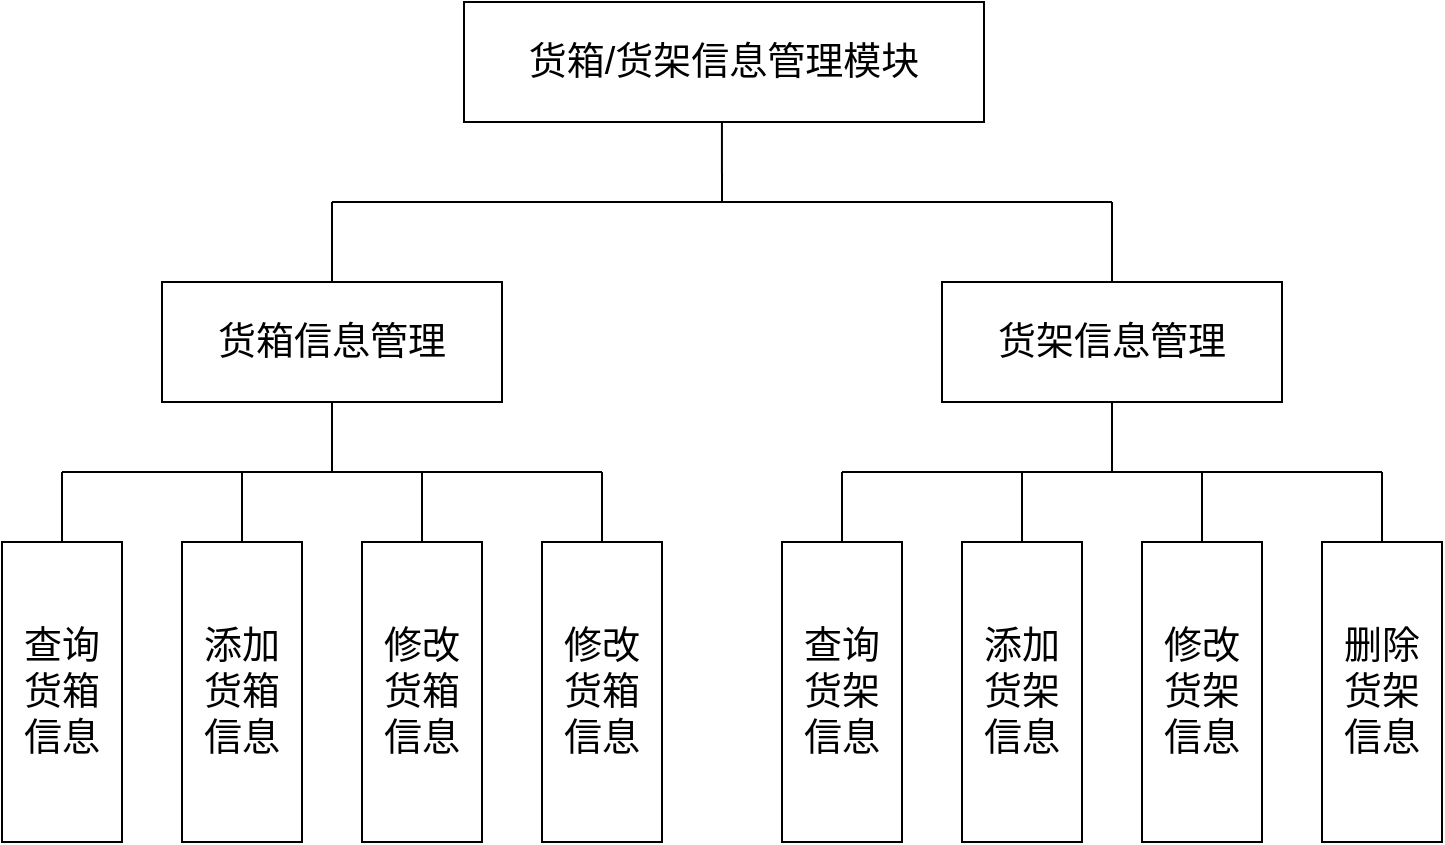 <mxfile version="12.9.0" type="github"><diagram id="VysLN12CXZ9GEXbmxgV9" name="第 1 页"><mxGraphModel dx="1422" dy="747" grid="1" gridSize="10" guides="1" tooltips="1" connect="1" arrows="1" fold="1" page="1" pageScale="1" pageWidth="827" pageHeight="1169" math="0" shadow="0"><root><mxCell id="0"/><mxCell id="1" parent="0"/><mxCell id="_b0gw2F4YtaR68HjLUhR-1" value="货箱/货架信息管理模块" style="rounded=0;whiteSpace=wrap;html=1;align=center;fontSize=19;" vertex="1" parent="1"><mxGeometry x="291" y="60" width="260" height="60" as="geometry"/></mxCell><mxCell id="_b0gw2F4YtaR68HjLUhR-2" value="货箱信息管理" style="rounded=0;whiteSpace=wrap;html=1;align=center;fontSize=19;" vertex="1" parent="1"><mxGeometry x="140" y="200" width="170" height="60" as="geometry"/></mxCell><mxCell id="_b0gw2F4YtaR68HjLUhR-4" value="货架信息管理" style="rounded=0;whiteSpace=wrap;html=1;align=center;fontSize=19;" vertex="1" parent="1"><mxGeometry x="530" y="200" width="170" height="60" as="geometry"/></mxCell><mxCell id="_b0gw2F4YtaR68HjLUhR-5" value="查询&lt;br&gt;货箱&lt;br&gt;信息" style="rounded=0;whiteSpace=wrap;html=1;fontSize=19;align=center;" vertex="1" parent="1"><mxGeometry x="60" y="330" width="60" height="150" as="geometry"/></mxCell><mxCell id="_b0gw2F4YtaR68HjLUhR-6" value="添加&lt;br&gt;货箱&lt;br&gt;信息" style="rounded=0;whiteSpace=wrap;html=1;fontSize=19;align=center;" vertex="1" parent="1"><mxGeometry x="150" y="330" width="60" height="150" as="geometry"/></mxCell><mxCell id="_b0gw2F4YtaR68HjLUhR-7" value="修改&lt;br&gt;货箱&lt;br&gt;信息" style="rounded=0;whiteSpace=wrap;html=1;fontSize=19;align=center;" vertex="1" parent="1"><mxGeometry x="240" y="330" width="60" height="150" as="geometry"/></mxCell><mxCell id="_b0gw2F4YtaR68HjLUhR-8" value="修改&lt;br&gt;货箱&lt;br&gt;信息" style="rounded=0;whiteSpace=wrap;html=1;fontSize=19;align=center;" vertex="1" parent="1"><mxGeometry x="330" y="330" width="60" height="150" as="geometry"/></mxCell><mxCell id="_b0gw2F4YtaR68HjLUhR-9" value="查询&lt;br&gt;货架&lt;br&gt;信息" style="rounded=0;whiteSpace=wrap;html=1;fontSize=19;align=center;" vertex="1" parent="1"><mxGeometry x="450" y="330" width="60" height="150" as="geometry"/></mxCell><mxCell id="_b0gw2F4YtaR68HjLUhR-10" value="添加&lt;br&gt;货架&lt;br&gt;信息" style="rounded=0;whiteSpace=wrap;html=1;fontSize=19;align=center;" vertex="1" parent="1"><mxGeometry x="540" y="330" width="60" height="150" as="geometry"/></mxCell><mxCell id="_b0gw2F4YtaR68HjLUhR-11" value="修改&lt;br&gt;货架&lt;br&gt;信息" style="rounded=0;whiteSpace=wrap;html=1;fontSize=19;align=center;" vertex="1" parent="1"><mxGeometry x="630" y="330" width="60" height="150" as="geometry"/></mxCell><mxCell id="_b0gw2F4YtaR68HjLUhR-12" value="删除&lt;br&gt;货架&lt;br&gt;信息" style="rounded=0;whiteSpace=wrap;html=1;fontSize=19;align=center;" vertex="1" parent="1"><mxGeometry x="720" y="330" width="60" height="150" as="geometry"/></mxCell><mxCell id="_b0gw2F4YtaR68HjLUhR-16" value="" style="endArrow=none;html=1;fontSize=19;entryX=0.496;entryY=1;entryDx=0;entryDy=0;entryPerimeter=0;" edge="1" parent="1" target="_b0gw2F4YtaR68HjLUhR-1"><mxGeometry width="50" height="50" relative="1" as="geometry"><mxPoint x="420" y="160" as="sourcePoint"/><mxPoint x="420" y="130" as="targetPoint"/></mxGeometry></mxCell><mxCell id="_b0gw2F4YtaR68HjLUhR-17" value="" style="endArrow=none;html=1;fontSize=19;" edge="1" parent="1"><mxGeometry width="50" height="50" relative="1" as="geometry"><mxPoint x="225" y="160" as="sourcePoint"/><mxPoint x="615" y="160" as="targetPoint"/></mxGeometry></mxCell><mxCell id="_b0gw2F4YtaR68HjLUhR-18" value="" style="endArrow=none;html=1;fontSize=19;exitX=0.5;exitY=0;exitDx=0;exitDy=0;" edge="1" parent="1" source="_b0gw2F4YtaR68HjLUhR-2"><mxGeometry width="50" height="50" relative="1" as="geometry"><mxPoint x="390" y="410" as="sourcePoint"/><mxPoint x="225" y="160" as="targetPoint"/></mxGeometry></mxCell><mxCell id="_b0gw2F4YtaR68HjLUhR-20" value="" style="endArrow=none;html=1;fontSize=19;exitX=0.5;exitY=0;exitDx=0;exitDy=0;" edge="1" parent="1" source="_b0gw2F4YtaR68HjLUhR-4"><mxGeometry width="50" height="50" relative="1" as="geometry"><mxPoint x="235" y="210" as="sourcePoint"/><mxPoint x="615" y="160" as="targetPoint"/></mxGeometry></mxCell><mxCell id="_b0gw2F4YtaR68HjLUhR-21" value="" style="endArrow=none;html=1;fontSize=19;entryX=0.5;entryY=1;entryDx=0;entryDy=0;" edge="1" parent="1" target="_b0gw2F4YtaR68HjLUhR-2"><mxGeometry width="50" height="50" relative="1" as="geometry"><mxPoint x="225" y="295" as="sourcePoint"/><mxPoint x="440" y="360" as="targetPoint"/></mxGeometry></mxCell><mxCell id="_b0gw2F4YtaR68HjLUhR-22" value="" style="endArrow=none;html=1;fontSize=19;entryX=0.5;entryY=0;entryDx=0;entryDy=0;" edge="1" parent="1" target="_b0gw2F4YtaR68HjLUhR-5"><mxGeometry width="50" height="50" relative="1" as="geometry"><mxPoint x="90" y="295" as="sourcePoint"/><mxPoint x="440" y="360" as="targetPoint"/></mxGeometry></mxCell><mxCell id="_b0gw2F4YtaR68HjLUhR-24" value="" style="endArrow=none;html=1;fontSize=19;entryX=0.5;entryY=0;entryDx=0;entryDy=0;" edge="1" parent="1" target="_b0gw2F4YtaR68HjLUhR-6"><mxGeometry width="50" height="50" relative="1" as="geometry"><mxPoint x="180" y="295" as="sourcePoint"/><mxPoint x="100" y="340" as="targetPoint"/></mxGeometry></mxCell><mxCell id="_b0gw2F4YtaR68HjLUhR-25" value="" style="endArrow=none;html=1;fontSize=19;exitX=0.5;exitY=0;exitDx=0;exitDy=0;" edge="1" parent="1" source="_b0gw2F4YtaR68HjLUhR-7"><mxGeometry width="50" height="50" relative="1" as="geometry"><mxPoint x="390" y="410" as="sourcePoint"/><mxPoint x="270" y="295" as="targetPoint"/></mxGeometry></mxCell><mxCell id="_b0gw2F4YtaR68HjLUhR-26" value="" style="endArrow=none;html=1;fontSize=19;entryX=0.5;entryY=0;entryDx=0;entryDy=0;" edge="1" parent="1" target="_b0gw2F4YtaR68HjLUhR-8"><mxGeometry width="50" height="50" relative="1" as="geometry"><mxPoint x="360" y="295" as="sourcePoint"/><mxPoint x="440" y="360" as="targetPoint"/></mxGeometry></mxCell><mxCell id="_b0gw2F4YtaR68HjLUhR-27" value="" style="endArrow=none;html=1;fontSize=19;" edge="1" parent="1"><mxGeometry width="50" height="50" relative="1" as="geometry"><mxPoint x="90" y="295" as="sourcePoint"/><mxPoint x="360" y="295" as="targetPoint"/></mxGeometry></mxCell><mxCell id="_b0gw2F4YtaR68HjLUhR-28" value="" style="endArrow=none;html=1;fontSize=19;entryX=0.5;entryY=1;entryDx=0;entryDy=0;" edge="1" parent="1" target="_b0gw2F4YtaR68HjLUhR-4"><mxGeometry width="50" height="50" relative="1" as="geometry"><mxPoint x="615" y="295" as="sourcePoint"/><mxPoint x="440" y="360" as="targetPoint"/></mxGeometry></mxCell><mxCell id="_b0gw2F4YtaR68HjLUhR-29" value="" style="endArrow=none;html=1;fontSize=19;entryX=0.5;entryY=0;entryDx=0;entryDy=0;" edge="1" parent="1" target="_b0gw2F4YtaR68HjLUhR-9"><mxGeometry width="50" height="50" relative="1" as="geometry"><mxPoint x="480" y="295" as="sourcePoint"/><mxPoint x="440" y="360" as="targetPoint"/></mxGeometry></mxCell><mxCell id="_b0gw2F4YtaR68HjLUhR-30" value="" style="endArrow=none;html=1;fontSize=19;exitX=0.5;exitY=0;exitDx=0;exitDy=0;" edge="1" parent="1" source="_b0gw2F4YtaR68HjLUhR-10"><mxGeometry width="50" height="50" relative="1" as="geometry"><mxPoint x="490" y="300" as="sourcePoint"/><mxPoint x="570" y="295" as="targetPoint"/></mxGeometry></mxCell><mxCell id="_b0gw2F4YtaR68HjLUhR-31" value="" style="endArrow=none;html=1;fontSize=19;entryX=0.5;entryY=0;entryDx=0;entryDy=0;" edge="1" parent="1" target="_b0gw2F4YtaR68HjLUhR-11"><mxGeometry width="50" height="50" relative="1" as="geometry"><mxPoint x="660" y="295" as="sourcePoint"/><mxPoint x="580" y="300" as="targetPoint"/></mxGeometry></mxCell><mxCell id="_b0gw2F4YtaR68HjLUhR-32" value="" style="endArrow=none;html=1;fontSize=19;exitX=0.5;exitY=0;exitDx=0;exitDy=0;" edge="1" parent="1" source="_b0gw2F4YtaR68HjLUhR-12"><mxGeometry width="50" height="50" relative="1" as="geometry"><mxPoint x="670" y="300" as="sourcePoint"/><mxPoint x="750" y="295" as="targetPoint"/></mxGeometry></mxCell><mxCell id="_b0gw2F4YtaR68HjLUhR-33" value="" style="endArrow=none;html=1;fontSize=19;" edge="1" parent="1"><mxGeometry width="50" height="50" relative="1" as="geometry"><mxPoint x="480" y="295" as="sourcePoint"/><mxPoint x="750" y="295" as="targetPoint"/></mxGeometry></mxCell></root></mxGraphModel></diagram></mxfile>
